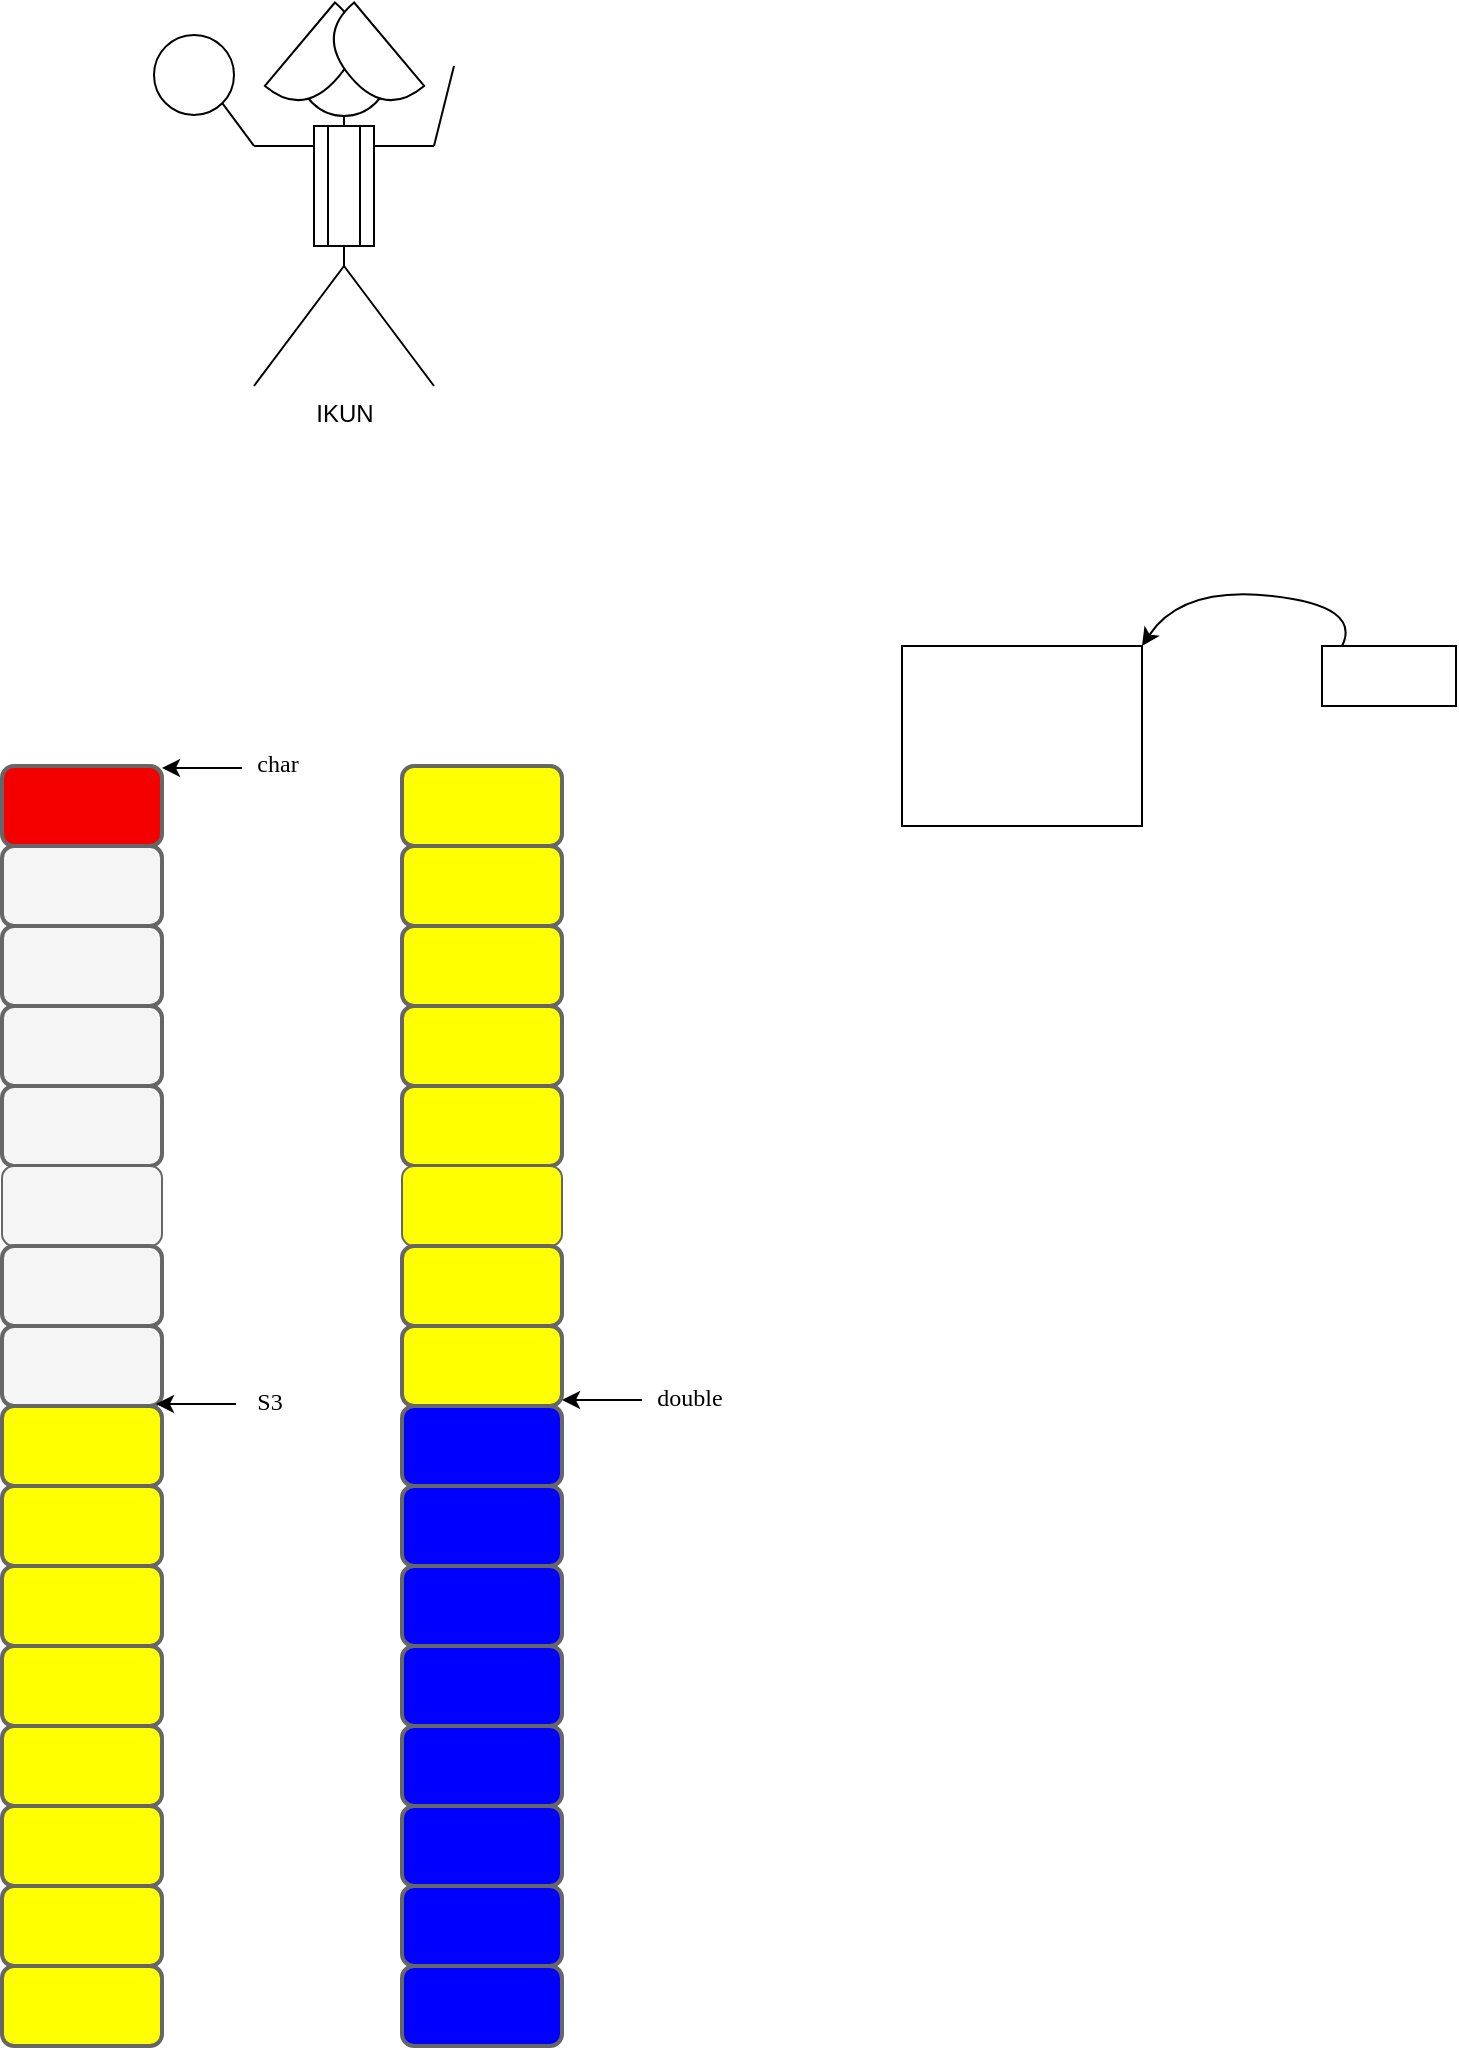 <mxfile>
    <diagram id="nBl_RBMg3z1n7ommSpyX" name="第 1 页">
        <mxGraphModel dx="608" dy="488" grid="1" gridSize="10" guides="1" tooltips="1" connect="1" arrows="1" fold="1" page="1" pageScale="1" pageWidth="1654" pageHeight="2336" math="0" shadow="0">
            <root>
                <mxCell id="0"/>
                <mxCell id="1" parent="0"/>
                <mxCell id="2" value="IKUN&lt;br&gt;" style="shape=umlActor;verticalLabelPosition=bottom;verticalAlign=top;html=1;outlineConnect=0;" parent="1" vertex="1">
                    <mxGeometry x="206" y="310" width="90" height="180" as="geometry"/>
                </mxCell>
                <mxCell id="6" value="" style="edgeStyle=none;html=1;" parent="1" source="3" target="5" edge="1">
                    <mxGeometry relative="1" as="geometry"/>
                </mxCell>
                <mxCell id="3" value="" style="shape=or;whiteSpace=wrap;html=1;rotation=40;" parent="1" vertex="1">
                    <mxGeometry x="226" y="300" width="25.26" height="54.45" as="geometry"/>
                </mxCell>
                <mxCell id="5" value="" style="shape=or;whiteSpace=wrap;html=1;rotation=140;" parent="1" vertex="1">
                    <mxGeometry x="251.26" y="300" width="25.26" height="54.45" as="geometry"/>
                </mxCell>
                <mxCell id="13" value="" style="shape=process;whiteSpace=wrap;html=1;backgroundOutline=1;size=0.235;" parent="1" vertex="1">
                    <mxGeometry x="236" y="360" width="30" height="60" as="geometry"/>
                </mxCell>
                <mxCell id="14" value="" style="ellipse;whiteSpace=wrap;html=1;aspect=fixed;" parent="1" vertex="1">
                    <mxGeometry x="156" y="314.45" width="40" height="40" as="geometry"/>
                </mxCell>
                <mxCell id="15" value="" style="endArrow=none;html=1;exitX=0;exitY=0.333;exitDx=0;exitDy=0;exitPerimeter=0;entryX=1;entryY=1;entryDx=0;entryDy=0;" parent="1" source="2" target="14" edge="1">
                    <mxGeometry width="50" height="50" relative="1" as="geometry">
                        <mxPoint x="266" y="400" as="sourcePoint"/>
                        <mxPoint x="176" y="370" as="targetPoint"/>
                    </mxGeometry>
                </mxCell>
                <mxCell id="16" value="" style="endArrow=none;html=1;exitX=1;exitY=0.333;exitDx=0;exitDy=0;exitPerimeter=0;" parent="1" source="2" edge="1">
                    <mxGeometry width="50" height="50" relative="1" as="geometry">
                        <mxPoint x="216" y="380.0" as="sourcePoint"/>
                        <mxPoint x="306" y="330" as="targetPoint"/>
                    </mxGeometry>
                </mxCell>
                <mxCell id="17" value="" style="rounded=0;whiteSpace=wrap;html=1;" parent="1" vertex="1">
                    <mxGeometry x="530" y="620" width="120" height="90" as="geometry"/>
                </mxCell>
                <mxCell id="19" value="" style="curved=1;endArrow=classic;html=1;entryX=1;entryY=0;entryDx=0;entryDy=0;" parent="1" target="17" edge="1">
                    <mxGeometry width="50" height="50" relative="1" as="geometry">
                        <mxPoint x="750" y="620" as="sourcePoint"/>
                        <mxPoint x="690" y="670" as="targetPoint"/>
                        <Array as="points">
                            <mxPoint x="760" y="600"/>
                            <mxPoint x="670" y="590"/>
                        </Array>
                    </mxGeometry>
                </mxCell>
                <mxCell id="20" value="" style="rounded=0;whiteSpace=wrap;html=1;" parent="1" vertex="1">
                    <mxGeometry x="740" y="620" width="67" height="30" as="geometry"/>
                </mxCell>
                <mxCell id="34" value="" style="rounded=1;whiteSpace=wrap;html=1;strokeWidth=2;fillColor=#f5f5f5;fontColor=#333333;strokeColor=#666666;" vertex="1" parent="1">
                    <mxGeometry x="80" y="760" width="80" height="40" as="geometry"/>
                </mxCell>
                <mxCell id="35" value="" style="rounded=1;whiteSpace=wrap;html=1;strokeWidth=2;fillColor=#f5f5f5;fontColor=#333333;strokeColor=#666666;" vertex="1" parent="1">
                    <mxGeometry x="80" y="800" width="80" height="40" as="geometry"/>
                </mxCell>
                <mxCell id="36" value="" style="rounded=1;whiteSpace=wrap;html=1;strokeWidth=2;fillColor=#f5f5f5;fontColor=#333333;strokeColor=#666666;" vertex="1" parent="1">
                    <mxGeometry x="80" y="840" width="80" height="40" as="geometry"/>
                </mxCell>
                <mxCell id="37" value="" style="rounded=1;whiteSpace=wrap;html=1;fillColor=#f5f5f5;fontColor=#333333;strokeColor=#666666;" vertex="1" parent="1">
                    <mxGeometry x="80" y="880" width="80" height="40" as="geometry"/>
                </mxCell>
                <mxCell id="38" value="" style="rounded=1;whiteSpace=wrap;html=1;strokeWidth=2;fillColor=#f5f5f5;fontColor=#333333;strokeColor=#666666;" vertex="1" parent="1">
                    <mxGeometry x="80" y="920" width="80" height="40" as="geometry"/>
                </mxCell>
                <mxCell id="39" value="" style="rounded=1;whiteSpace=wrap;html=1;strokeWidth=2;fillColor=#f5f5f5;fontColor=#333333;strokeColor=#666666;" vertex="1" parent="1">
                    <mxGeometry x="80" y="960" width="80" height="40" as="geometry"/>
                </mxCell>
                <mxCell id="41" value="" style="rounded=1;whiteSpace=wrap;html=1;fillColor=#f5f5f5;strokeColor=#666666;fontColor=#333333;fillStyle=auto;strokeWidth=2;" vertex="1" parent="1">
                    <mxGeometry x="80" y="720" width="80" height="40" as="geometry"/>
                </mxCell>
                <mxCell id="42" value="" style="rounded=1;whiteSpace=wrap;html=1;glass=0;shadow=0;fillColor=#F50000;strokeColor=#666666;strokeWidth=2;fontColor=#333333;" vertex="1" parent="1">
                    <mxGeometry x="80" y="680" width="80" height="40" as="geometry"/>
                </mxCell>
                <mxCell id="45" value="" style="endArrow=classic;html=1;" edge="1" parent="1">
                    <mxGeometry width="50" height="50" relative="1" as="geometry">
                        <mxPoint x="200" y="681" as="sourcePoint"/>
                        <mxPoint x="160" y="681" as="targetPoint"/>
                    </mxGeometry>
                </mxCell>
                <mxCell id="46" value="&lt;font&gt;char&lt;/font&gt;" style="text;strokeColor=none;align=center;fillColor=none;html=1;verticalAlign=middle;whiteSpace=wrap;rounded=0;shadow=0;glass=0;sketch=0;fillStyle=auto;fontFamily=Comic Sans MS;" vertex="1" parent="1">
                    <mxGeometry x="188" y="664" width="60" height="30" as="geometry"/>
                </mxCell>
                <mxCell id="51" value="" style="endArrow=classic;html=1;" edge="1" parent="1">
                    <mxGeometry width="50" height="50" relative="1" as="geometry">
                        <mxPoint x="197" y="999" as="sourcePoint"/>
                        <mxPoint x="157" y="999" as="targetPoint"/>
                    </mxGeometry>
                </mxCell>
                <mxCell id="52" value="S3" style="text;strokeColor=none;align=center;fillColor=none;html=1;verticalAlign=middle;whiteSpace=wrap;rounded=0;shadow=0;glass=0;sketch=0;fillStyle=auto;fontFamily=Comic Sans MS;" vertex="1" parent="1">
                    <mxGeometry x="184" y="983" width="60" height="30" as="geometry"/>
                </mxCell>
                <mxCell id="58" value="" style="rounded=1;whiteSpace=wrap;html=1;fillColor=#FFFF00;strokeColor=#666666;fontColor=#333333;strokeWidth=2;" vertex="1" parent="1">
                    <mxGeometry x="80" y="1000" width="80" height="40" as="geometry"/>
                </mxCell>
                <mxCell id="59" value="" style="rounded=1;whiteSpace=wrap;html=1;fillColor=#FFFF00;strokeColor=#666666;fontColor=#333333;strokeWidth=2;" vertex="1" parent="1">
                    <mxGeometry x="80" y="1040" width="80" height="40" as="geometry"/>
                </mxCell>
                <mxCell id="60" value="" style="rounded=1;whiteSpace=wrap;html=1;fillColor=#FFFF00;strokeColor=#666666;fontColor=#333333;strokeWidth=2;" vertex="1" parent="1">
                    <mxGeometry x="80" y="1080" width="80" height="40" as="geometry"/>
                </mxCell>
                <mxCell id="61" value="" style="rounded=1;whiteSpace=wrap;html=1;fillColor=#FFFF00;strokeColor=#666666;fontColor=#333333;strokeWidth=2;" vertex="1" parent="1">
                    <mxGeometry x="80" y="1120" width="80" height="40" as="geometry"/>
                </mxCell>
                <mxCell id="62" value="" style="rounded=1;whiteSpace=wrap;html=1;fillColor=#FFFF00;strokeColor=#666666;fontColor=#333333;strokeWidth=2;" vertex="1" parent="1">
                    <mxGeometry x="80" y="1160" width="80" height="40" as="geometry"/>
                </mxCell>
                <mxCell id="63" value="" style="rounded=1;whiteSpace=wrap;html=1;fillColor=#FFFF00;strokeColor=#666666;fontColor=#333333;strokeWidth=2;" vertex="1" parent="1">
                    <mxGeometry x="80" y="1200" width="80" height="40" as="geometry"/>
                </mxCell>
                <mxCell id="64" value="" style="rounded=1;whiteSpace=wrap;html=1;fillColor=#FFFF00;strokeColor=#666666;fontColor=#333333;strokeWidth=2;" vertex="1" parent="1">
                    <mxGeometry x="80" y="1240" width="80" height="40" as="geometry"/>
                </mxCell>
                <mxCell id="65" value="" style="rounded=1;whiteSpace=wrap;html=1;fillColor=#FFFF00;strokeColor=#666666;fontColor=#333333;strokeWidth=2;" vertex="1" parent="1">
                    <mxGeometry x="80" y="1280" width="80" height="40" as="geometry"/>
                </mxCell>
                <mxCell id="66" value="" style="rounded=1;whiteSpace=wrap;html=1;fillColor=#FFFF00;strokeColor=#666666;fontColor=#333333;strokeWidth=2;" vertex="1" parent="1">
                    <mxGeometry x="280" y="760" width="80" height="40" as="geometry"/>
                </mxCell>
                <mxCell id="67" value="" style="rounded=1;whiteSpace=wrap;html=1;fillColor=#FFFF00;strokeColor=#666666;fontColor=#333333;strokeWidth=2;" vertex="1" parent="1">
                    <mxGeometry x="280" y="800" width="80" height="40" as="geometry"/>
                </mxCell>
                <mxCell id="68" value="" style="rounded=1;whiteSpace=wrap;html=1;fillColor=#FFFF00;strokeColor=#666666;fontColor=#333333;strokeWidth=2;" vertex="1" parent="1">
                    <mxGeometry x="280" y="840" width="80" height="40" as="geometry"/>
                </mxCell>
                <mxCell id="69" value="" style="rounded=1;whiteSpace=wrap;html=1;fillColor=#FFFF00;strokeColor=#666666;fontColor=#333333;" vertex="1" parent="1">
                    <mxGeometry x="280" y="880" width="80" height="40" as="geometry"/>
                </mxCell>
                <mxCell id="70" value="" style="rounded=1;whiteSpace=wrap;html=1;fillColor=#FFFF00;strokeColor=#666666;fontColor=#333333;strokeWidth=2;" vertex="1" parent="1">
                    <mxGeometry x="280" y="920" width="80" height="40" as="geometry"/>
                </mxCell>
                <mxCell id="71" value="" style="rounded=1;whiteSpace=wrap;html=1;fillColor=#FFFF00;strokeColor=#666666;fontColor=#333333;strokeWidth=2;" vertex="1" parent="1">
                    <mxGeometry x="280" y="960" width="80" height="40" as="geometry"/>
                </mxCell>
                <mxCell id="72" value="" style="rounded=1;whiteSpace=wrap;html=1;fillColor=#FFFF00;strokeColor=#666666;fontColor=#333333;fillStyle=auto;strokeWidth=2;" vertex="1" parent="1">
                    <mxGeometry x="280" y="720" width="80" height="40" as="geometry"/>
                </mxCell>
                <mxCell id="73" value="" style="rounded=1;whiteSpace=wrap;html=1;glass=0;shadow=0;fillColor=#FFFF00;strokeColor=#666666;strokeWidth=2;fontColor=#333333;" vertex="1" parent="1">
                    <mxGeometry x="280" y="680" width="80" height="40" as="geometry"/>
                </mxCell>
                <mxCell id="74" value="" style="endArrow=classic;html=1;" edge="1" parent="1">
                    <mxGeometry width="50" height="50" relative="1" as="geometry">
                        <mxPoint x="400" y="997" as="sourcePoint"/>
                        <mxPoint x="360" y="997" as="targetPoint"/>
                    </mxGeometry>
                </mxCell>
                <mxCell id="75" value="double" style="text;strokeColor=none;align=center;fillColor=none;html=1;verticalAlign=middle;whiteSpace=wrap;rounded=0;shadow=0;glass=0;sketch=0;fillStyle=auto;fontFamily=Comic Sans MS;" vertex="1" parent="1">
                    <mxGeometry x="394" y="981" width="60" height="30" as="geometry"/>
                </mxCell>
                <mxCell id="80" value="" style="rounded=1;whiteSpace=wrap;html=1;fillColor=#0000FF;strokeColor=#666666;fontColor=#333333;strokeWidth=2;" vertex="1" parent="1">
                    <mxGeometry x="280" y="1000" width="80" height="40" as="geometry"/>
                </mxCell>
                <mxCell id="81" value="" style="rounded=1;whiteSpace=wrap;html=1;fillColor=#0000FF;strokeColor=#666666;fontColor=#333333;strokeWidth=2;" vertex="1" parent="1">
                    <mxGeometry x="280" y="1040" width="80" height="40" as="geometry"/>
                </mxCell>
                <mxCell id="82" value="" style="rounded=1;whiteSpace=wrap;html=1;fillColor=#0000FF;strokeColor=#666666;fontColor=#333333;strokeWidth=2;" vertex="1" parent="1">
                    <mxGeometry x="280" y="1080" width="80" height="40" as="geometry"/>
                </mxCell>
                <mxCell id="83" value="" style="rounded=1;whiteSpace=wrap;html=1;fillColor=#0000FF;strokeColor=#666666;fontColor=#333333;strokeWidth=2;" vertex="1" parent="1">
                    <mxGeometry x="280" y="1120" width="80" height="40" as="geometry"/>
                </mxCell>
                <mxCell id="84" value="" style="rounded=1;whiteSpace=wrap;html=1;fillColor=#0000FF;strokeColor=#666666;fontColor=#333333;strokeWidth=2;" vertex="1" parent="1">
                    <mxGeometry x="280" y="1160" width="80" height="40" as="geometry"/>
                </mxCell>
                <mxCell id="85" value="" style="rounded=1;whiteSpace=wrap;html=1;fillColor=#0000FF;strokeColor=#666666;fontColor=#333333;strokeWidth=2;" vertex="1" parent="1">
                    <mxGeometry x="280" y="1200" width="80" height="40" as="geometry"/>
                </mxCell>
                <mxCell id="86" value="" style="rounded=1;whiteSpace=wrap;html=1;fillColor=#0000FF;strokeColor=#666666;fontColor=#333333;strokeWidth=2;" vertex="1" parent="1">
                    <mxGeometry x="280" y="1240" width="80" height="40" as="geometry"/>
                </mxCell>
                <mxCell id="87" value="" style="rounded=1;whiteSpace=wrap;html=1;fillColor=#0000FF;strokeColor=#666666;fontColor=#333333;strokeWidth=2;" vertex="1" parent="1">
                    <mxGeometry x="280" y="1280" width="80" height="40" as="geometry"/>
                </mxCell>
            </root>
        </mxGraphModel>
    </diagram>
</mxfile>